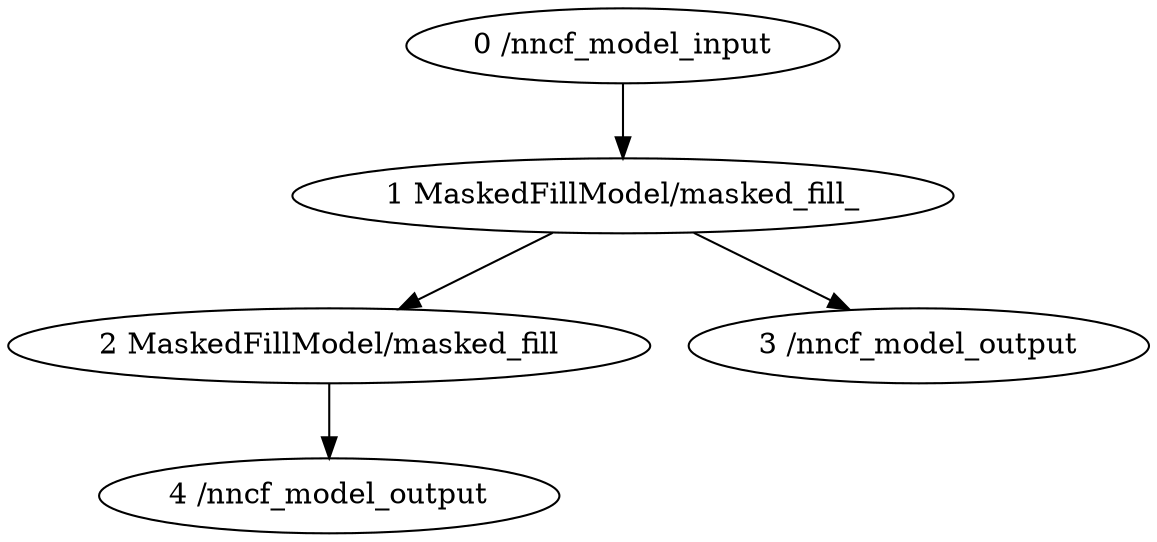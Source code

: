 strict digraph  {
"0 /nncf_model_input" [id=0, scope="", type=nncf_model_input];
"1 MaskedFillModel/masked_fill_" [id=1, scope=MaskedFillModel, type=masked_fill_];
"2 MaskedFillModel/masked_fill" [id=2, scope=MaskedFillModel, type=masked_fill];
"3 /nncf_model_output" [id=3, scope="", type=nncf_model_output];
"4 /nncf_model_output" [id=4, scope="", type=nncf_model_output];
"0 /nncf_model_input" -> "1 MaskedFillModel/masked_fill_";
"1 MaskedFillModel/masked_fill_" -> "2 MaskedFillModel/masked_fill";
"1 MaskedFillModel/masked_fill_" -> "3 /nncf_model_output";
"2 MaskedFillModel/masked_fill" -> "4 /nncf_model_output";
}
